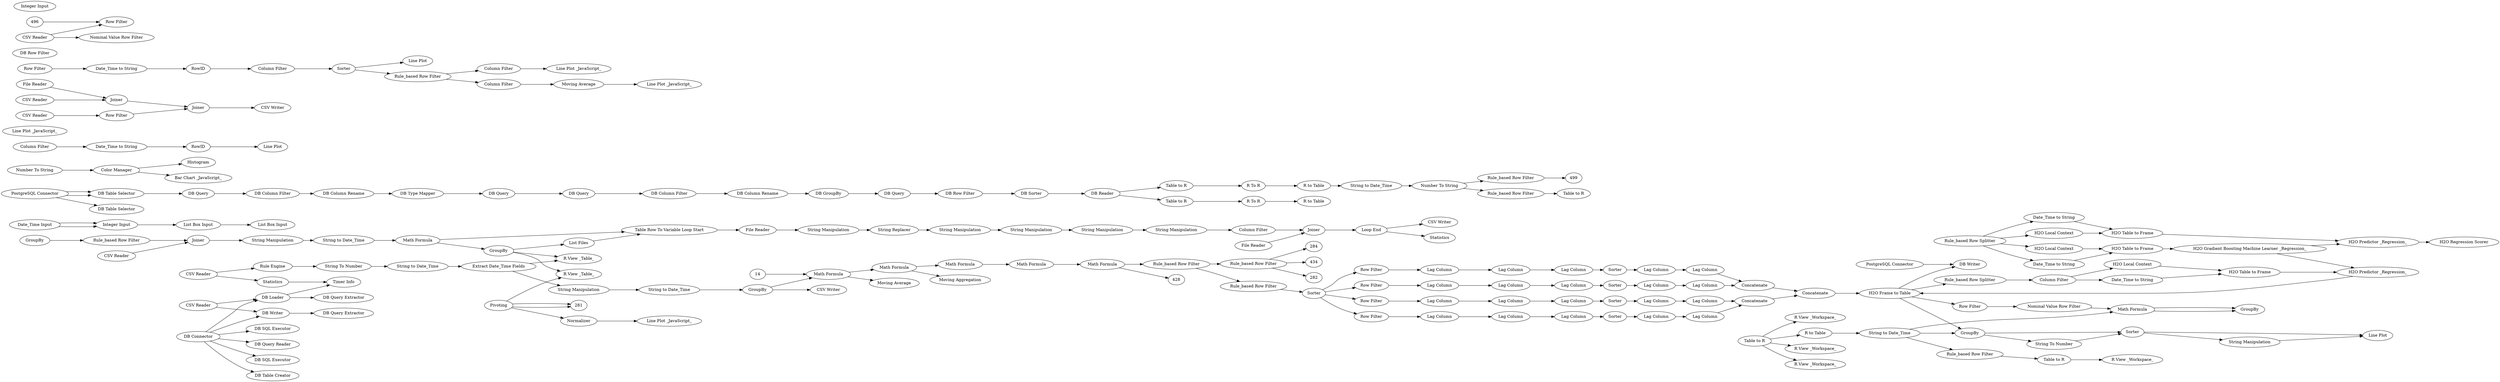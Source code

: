 digraph {
	1 [label="CSV Reader"]
	3 [label="String to Date_Time"]
	4 [label="Extract Date_Time Fields"]
	5 [label="Math Formula"]
	7 [label="Date_Time Input"]
	8 [label="Integer Input"]
	16 [label="Math Formula"]
	18 [label="Rule_based Row Filter"]
	45 [label="PostgreSQL Connector"]
	46 [label="DB Table Selector"]
	203 [label="Rule_based Row Filter"]
	245 [label=GroupBy]
	246 [label="String To Number"]
	250 [label="Rule Engine"]
	253 [label="String Manipulation"]
	255 [label="String to Date_Time"]
	267 [label=Histogram]
	268 [label="Number To String"]
	278 [label="Color Manager"]
	279 [label="Bar Chart _JavaScript_"]
	260 [label=Pivoting]
	263 [label="Line Plot _JavaScript_"]
	261 [label="Line Plot"]
	263 [label="Line Plot _JavaScript_"]
	264 [label=RowID]
	265 [label="Date_Time to String"]
	266 [label="Line Plot _JavaScript_"]
	280 [label="Column Filter"]
	283 [label=Normalizer]
	292 [label=GroupBy]
	293 [label="Rule_based Row Filter"]
	294 [label="CSV Reader"]
	295 [label=Joiner]
	296 [label=GroupBy]
	298 [label="String to Date_Time"]
	299 [label="String Manipulation"]
	300 [label="Math Formula"]
	302 [label="R View _Table_"]
	303 [label="R View _Table_"]
	304 [label="R View _Table_"]
	305 [label=GroupBy]
	304 [label="List Files"]
	305 [label="Table Row To Variable Loop Start"]
	306 [label="File Reader"]
	307 [label="Loop End"]
	308 [label="CSV Writer"]
	309 [label="String Manipulation"]
	310 [label="String Replacer"]
	312 [label="String Manipulation"]
	313 [label="String Manipulation"]
	314 [label="String Manipulation"]
	318 [label="String Manipulation"]
	319 [label="Column Filter"]
	320 [label=Joiner]
	321 [label="File Reader"]
	322 [label="File Reader"]
	323 [label=Joiner]
	325 [label="CSV Reader"]
	331 [label="CSV Reader"]
	332 [label=Joiner]
	333 [label="Row Filter"]
	334 [label="CSV Writer"]
	336 [label="Math Formula"]
	337 [label="Math Formula"]
	338 [label="Math Formula"]
	339 [label="Rule_based Row Filter"]
	340 [label=Sorter]
	341 [label="Row Filter"]
	342 [label="Row Filter"]
	343 [label="Row Filter"]
	344 [label="Row Filter"]
	346 [label="Lag Column"]
	347 [label="Lag Column"]
	348 [label="Lag Column"]
	349 [label="Lag Column"]
	350 [label="Lag Column"]
	351 [label="Lag Column"]
	352 [label="Lag Column"]
	353 [label="Lag Column"]
	354 [label="Lag Column"]
	355 [label="Lag Column"]
	356 [label="Lag Column"]
	357 [label=Sorter]
	358 [label="Lag Column"]
	359 [label="Lag Column"]
	360 [label=Sorter]
	363 [label=Sorter]
	366 [label=Sorter]
	369 [label=Concatenate]
	370 [label="Lag Column"]
	371 [label="Lag Column"]
	372 [label="Lag Column"]
	373 [label="Lag Column"]
	374 [label="Lag Column"]
	375 [label="Lag Column"]
	376 [label=Concatenate]
	377 [label=Concatenate]
	382 [label="Rule_based Row Splitter"]
	403 [label="Number To String"]
	415 [label=Statistics]
	27 [label="Row Filter"]
	28 [label="Column Filter"]
	29 [label="Line Plot"]
	30 [label=Sorter]
	200 [label=RowID]
	201 [label="Date_Time to String"]
	202 [label="Line Plot _JavaScript_"]
	204 [label="Rule_based Row Filter"]
	205 [label="Column Filter"]
	236 [label="Moving Average"]
	237 [label="Line Plot _JavaScript_"]
	238 [label="Column Filter"]
	430 [label="Timer Info"]
	431 [label="CSV Writer"]
	432 [label=Statistics]
	19 [label="String Manipulation"]
	216 [label="Line Plot _JavaScript_"]
	220 [label=GroupBy]
	383 [label="Rule_based Row Splitter"]
	385 [label="Date_Time to String"]
	386 [label="H2O Table to Frame"]
	387 [label="H2O Local Context"]
	392 [label="H2O Local Context"]
	393 [label="Date_Time to String"]
	394 [label="H2O Table to Frame"]
	396 [label="H2O Predictor _Regression_"]
	398 [label=GroupBy]
	399 [label="Math Formula"]
	400 [label="H2O Regression Scorer"]
	401 [label="H2O Predictor _Regression_"]
	402 [label="Column Filter"]
	403 [label="H2O Frame to Table"]
	404 [label=Sorter]
	405 [label="String To Number"]
	408 [label="Row Filter"]
	409 [label="H2O Table to Frame"]
	410 [label="H2O Local Context"]
	411 [label="Date_Time to String"]
	412 [label="Nominal Value Row Filter"]
	414 [label="H2O Gradient Boosting Machine Learner _Regression_"]
	260 [label=Pivoting]
	302 [label="R View _Table_"]
	43 [label="DB Loader"]
	44 [label="DB Writer"]
	45 [label="PostgreSQL Connector"]
	46 [label="DB Table Selector"]
	47 [label="DB Connector"]
	48 [label="DB Query Reader"]
	53 [label="DB SQL Executor"]
	54 [label="DB Query Extractor"]
	55 [label="DB Query Extractor"]
	56 [label="DB Table Selector"]
	57 [label="DB Table Creator"]
	430 [label="Timer Info"]
	435 [label="CSV Reader"]
	436 [label="DB SQL Executor"]
	439 [label="DB Query"]
	440 [label="DB Column Filter"]
	441 [label="DB Column Rename"]
	442 [label="DB Query"]
	443 [label="DB Query"]
	444 [label="DB GroupBy"]
	446 [label="DB Type Mapper"]
	452 [label="DB Column Filter"]
	453 [label="DB Column Rename"]
	454 [label="DB Query"]
	455 [label="Moving Average"]
	456 [label="Moving Aggregation"]
	457 [label="Lag Column"]
	458 [label="DB Row Filter"]
	459 [label="DB Row Filter"]
	460 [label="DB Sorter"]
	461 [label="DB Reader"]
	463 [label="Table to R"]
	464 [label="R to Table"]
	465 [label="Table to R"]
	466 [label="R to Table"]
	467 [label="R To R"]
	468 [label="Number To String"]
	470 [label="R To R"]
	474 [label="String to Date_Time"]
	476 [label="Rule_based Row Filter"]
	492 [label="Table to R"]
	494 [label="Rule_based Row Filter"]
	495 [label="CSV Reader"]
	7 [label="Date_Time Input"]
	8 [label="Integer Input"]
	10 [label="Integer Input"]
	11 [label="List Box Input"]
	12 [label="List Box Input"]
	497 [label="Row Filter"]
	498 [label="Nominal Value Row Filter"]
	216 [label="Line Plot"]
	220 [label=GroupBy]
	398 [label=GroupBy]
	399 [label="Math Formula"]
	404 [label=Sorter]
	475 [label="Table to R"]
	477 [label="R to Table"]
	478 [label="String to Date_Time"]
	484 [label="Rule_based Row Filter"]
	486 [label="R View _Workspace_"]
	487 [label="Table to R"]
	488 [label="R View _Workspace_"]
	489 [label="R View _Workspace_"]
	490 [label="R View _Workspace_"]
	500 [label="DB Writer"]
	501 [label="PostgreSQL Connector"]
	7 -> 8
	268 -> 278
	278 -> 279
	278 -> 267
	264 -> 261
	265 -> 264
	280 -> 265
	260 -> 281
	260 -> 281
	260 -> 283
	283 -> 263
	292 -> 293
	293 -> 295
	294 -> 295
	295 -> 299
	296 -> 302
	296 -> 303
	296 -> 304
	298 -> 300
	299 -> 298
	300 -> 296
	300 -> 305
	27 -> 201
	28 -> 30
	30 -> 204
	30 -> 29
	200 -> 28
	201 -> 200
	204 -> 205
	204 -> 238
	205 -> 202
	236 -> 237
	238 -> 236
	19 -> 216
	220 -> 405
	383 -> 411
	383 -> 410
	383 -> 387
	383 -> 385
	385 -> 386
	386 -> 414
	387 -> 386
	392 -> 394
	393 -> 394
	394 -> 401
	396 -> 400
	399 -> 398
	401 -> 403
	402 -> 392
	402 -> 393
	403 -> 408
	403 -> 220
	404 -> 19
	405 -> 404
	408 -> 412
	409 -> 396
	410 -> 409
	411 -> 409
	412 -> 399
	414 -> 401
	414 -> 396
	260 -> 302
	43 -> 55
	43 -> 430
	44 -> 54
	45 -> 46
	45 -> 56
	47 -> 44
	47 -> 43
	47 -> 57
	47 -> 53
	47 -> 48
	47 -> 436
	435 -> 43
	435 -> 44
	7 -> 8
	8 -> 11
	11 -> 12
	220 -> 404
	399 -> 398
	404 -> 216
	475 -> 477
	475 -> 490
	475 -> 489
	475 -> 488
	477 -> 478
	478 -> 220
	478 -> 399
	478 -> 484
	484 -> 487
	487 -> 486
	1 -> 415
	1 -> 250
	3 -> 4
	4 -> 303
	4 -> 253
	5 -> 336
	5 -> 455
	14 -> 5
	16 -> 428
	16 -> 203
	18 -> 282
	18 -> 284
	18 -> 434
	45 -> 46
	46 -> 439
	203 -> 339
	203 -> 18
	245 -> 431
	245 -> 5
	246 -> 3
	250 -> 246
	253 -> 255
	255 -> 245
	304 -> 305
	305 -> 306
	306 -> 318
	307 -> 308
	307 -> 432
	309 -> 312
	310 -> 309
	312 -> 313
	313 -> 314
	314 -> 319
	318 -> 310
	319 -> 320
	320 -> 307
	321 -> 323
	322 -> 320
	323 -> 332
	325 -> 323
	331 -> 333
	332 -> 334
	333 -> 332
	336 -> 337
	336 -> 456
	337 -> 338
	338 -> 16
	339 -> 340
	340 -> 341
	340 -> 342
	340 -> 343
	340 -> 344
	341 -> 457
	342 -> 348
	343 -> 353
	344 -> 356
	346 -> 347
	347 -> 357
	348 -> 349
	349 -> 350
	350 -> 360
	351 -> 352
	352 -> 363
	353 -> 351
	354 -> 355
	355 -> 366
	356 -> 354
	357 -> 358
	358 -> 359
	359 -> 369
	360 -> 371
	363 -> 373
	366 -> 375
	369 -> 377
	370 -> 369
	371 -> 370
	372 -> 376
	373 -> 372
	374 -> 376
	375 -> 374
	376 -> 377
	377 -> 403
	382 -> 402
	403 -> 382
	415 -> 430
	403 -> 500
	439 -> 440
	440 -> 441
	441 -> 446
	442 -> 443
	443 -> 452
	444 -> 454
	446 -> 442
	452 -> 453
	453 -> 444
	454 -> 458
	457 -> 346
	458 -> 460
	460 -> 461
	461 -> 463
	461 -> 465
	463 -> 470
	464 -> 474
	465 -> 467
	467 -> 466
	468 -> 476
	468 -> 494
	470 -> 464
	474 -> 468
	476 -> 499
	494 -> 492
	495 -> 498
	495 -> 497
	496 -> 497
	501 -> 500
	rankdir=LR
}
